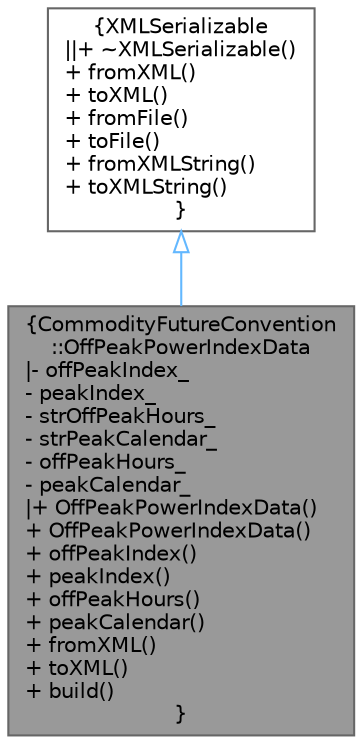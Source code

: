 digraph "CommodityFutureConvention::OffPeakPowerIndexData"
{
 // INTERACTIVE_SVG=YES
 // LATEX_PDF_SIZE
  bgcolor="transparent";
  edge [fontname=Helvetica,fontsize=10,labelfontname=Helvetica,labelfontsize=10];
  node [fontname=Helvetica,fontsize=10,shape=box,height=0.2,width=0.4];
  Node1 [label="{CommodityFutureConvention\l::OffPeakPowerIndexData\n|- offPeakIndex_\l- peakIndex_\l- strOffPeakHours_\l- strPeakCalendar_\l- offPeakHours_\l- peakCalendar_\l|+ OffPeakPowerIndexData()\l+ OffPeakPowerIndexData()\l+ offPeakIndex()\l+ peakIndex()\l+ offPeakHours()\l+ peakCalendar()\l+ fromXML()\l+ toXML()\l+ build()\l}",height=0.2,width=0.4,color="gray40", fillcolor="grey60", style="filled", fontcolor="black",tooltip="Class to store conventions for creating an off peak power index."];
  Node2 -> Node1 [dir="back",color="steelblue1",style="solid",arrowtail="onormal"];
  Node2 [label="{XMLSerializable\n||+ ~XMLSerializable()\l+ fromXML()\l+ toXML()\l+ fromFile()\l+ toFile()\l+ fromXMLString()\l+ toXMLString()\l}",height=0.2,width=0.4,color="gray40", fillcolor="white", style="filled",URL="$classore_1_1data_1_1_x_m_l_serializable.html",tooltip="Base class for all serializable classes."];
}
